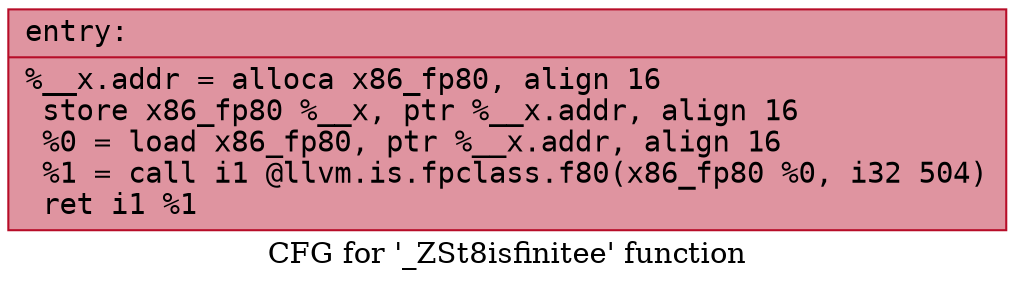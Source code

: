 digraph "CFG for '_ZSt8isfinitee' function" {
	label="CFG for '_ZSt8isfinitee' function";

	Node0x55fec330c480 [shape=record,color="#b70d28ff", style=filled, fillcolor="#b70d2870" fontname="Courier",label="{entry:\l|  %__x.addr = alloca x86_fp80, align 16\l  store x86_fp80 %__x, ptr %__x.addr, align 16\l  %0 = load x86_fp80, ptr %__x.addr, align 16\l  %1 = call i1 @llvm.is.fpclass.f80(x86_fp80 %0, i32 504)\l  ret i1 %1\l}"];
}
